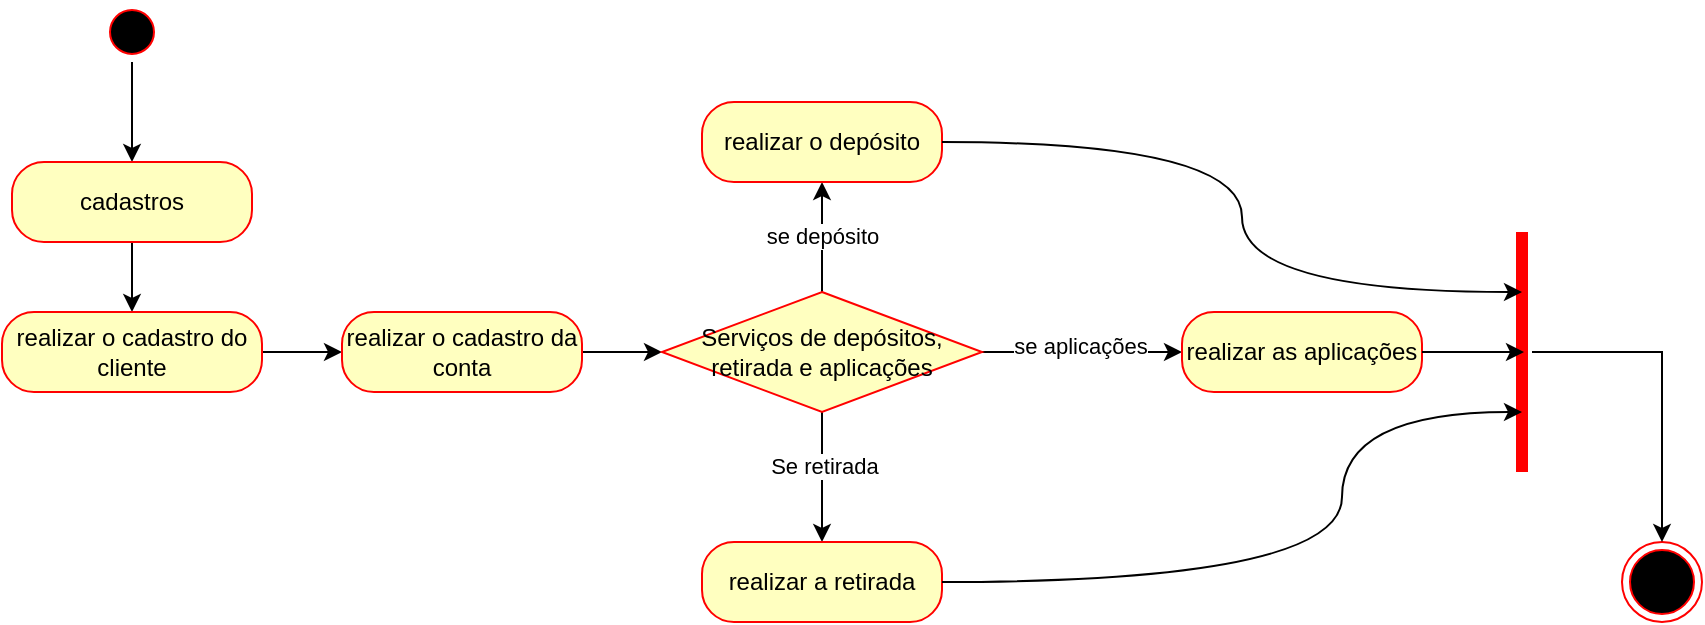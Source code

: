 <mxfile version="24.0.6" type="device">
  <diagram id="R-luJ_l59MD_f56hEKy-" name="Página-1">
    <mxGraphModel dx="1120" dy="1698" grid="1" gridSize="10" guides="1" tooltips="1" connect="1" arrows="1" fold="1" page="1" pageScale="1" pageWidth="827" pageHeight="1169" math="0" shadow="0">
      <root>
        <mxCell id="0" />
        <mxCell id="1" parent="0" />
        <mxCell id="H2Z8aQLLQZkZ1Y8VLX2Y-8" style="edgeStyle=orthogonalEdgeStyle;rounded=0;orthogonalLoop=1;jettySize=auto;html=1;entryX=0.5;entryY=0;entryDx=0;entryDy=0;" edge="1" parent="1" source="H2Z8aQLLQZkZ1Y8VLX2Y-1" target="H2Z8aQLLQZkZ1Y8VLX2Y-3">
          <mxGeometry relative="1" as="geometry" />
        </mxCell>
        <mxCell id="H2Z8aQLLQZkZ1Y8VLX2Y-1" value="" style="ellipse;html=1;shape=startState;fillColor=#000000;strokeColor=#ff0000;" vertex="1" parent="1">
          <mxGeometry x="70" y="-550" width="30" height="30" as="geometry" />
        </mxCell>
        <mxCell id="H2Z8aQLLQZkZ1Y8VLX2Y-42" style="edgeStyle=orthogonalEdgeStyle;rounded=0;orthogonalLoop=1;jettySize=auto;html=1;entryX=0.5;entryY=0;entryDx=0;entryDy=0;" edge="1" parent="1" source="H2Z8aQLLQZkZ1Y8VLX2Y-3" target="H2Z8aQLLQZkZ1Y8VLX2Y-14">
          <mxGeometry relative="1" as="geometry" />
        </mxCell>
        <mxCell id="H2Z8aQLLQZkZ1Y8VLX2Y-3" value="cadastros" style="rounded=1;whiteSpace=wrap;html=1;arcSize=40;fontColor=#000000;fillColor=#ffffc0;strokeColor=#ff0000;" vertex="1" parent="1">
          <mxGeometry x="25" y="-470" width="120" height="40" as="geometry" />
        </mxCell>
        <mxCell id="H2Z8aQLLQZkZ1Y8VLX2Y-44" style="edgeStyle=orthogonalEdgeStyle;rounded=0;orthogonalLoop=1;jettySize=auto;html=1;entryX=0;entryY=0.5;entryDx=0;entryDy=0;" edge="1" parent="1" source="H2Z8aQLLQZkZ1Y8VLX2Y-14" target="H2Z8aQLLQZkZ1Y8VLX2Y-16">
          <mxGeometry relative="1" as="geometry" />
        </mxCell>
        <mxCell id="H2Z8aQLLQZkZ1Y8VLX2Y-14" value="realizar o cadastro do cliente" style="rounded=1;whiteSpace=wrap;html=1;arcSize=40;fontColor=#000000;fillColor=#ffffc0;strokeColor=#ff0000;" vertex="1" parent="1">
          <mxGeometry x="20" y="-395" width="130" height="40" as="geometry" />
        </mxCell>
        <mxCell id="H2Z8aQLLQZkZ1Y8VLX2Y-35" style="edgeStyle=orthogonalEdgeStyle;rounded=0;orthogonalLoop=1;jettySize=auto;html=1;entryX=0;entryY=0.5;entryDx=0;entryDy=0;" edge="1" parent="1" source="H2Z8aQLLQZkZ1Y8VLX2Y-16" target="H2Z8aQLLQZkZ1Y8VLX2Y-26">
          <mxGeometry relative="1" as="geometry" />
        </mxCell>
        <mxCell id="H2Z8aQLLQZkZ1Y8VLX2Y-16" value="realizar o cadastro da conta" style="rounded=1;whiteSpace=wrap;html=1;arcSize=40;fontColor=#000000;fillColor=#ffffc0;strokeColor=#ff0000;" vertex="1" parent="1">
          <mxGeometry x="190" y="-395" width="120" height="40" as="geometry" />
        </mxCell>
        <mxCell id="H2Z8aQLLQZkZ1Y8VLX2Y-46" style="edgeStyle=orthogonalEdgeStyle;rounded=0;orthogonalLoop=1;jettySize=auto;html=1;entryX=0.5;entryY=0;entryDx=0;entryDy=0;" edge="1" parent="1" source="H2Z8aQLLQZkZ1Y8VLX2Y-26" target="H2Z8aQLLQZkZ1Y8VLX2Y-38">
          <mxGeometry relative="1" as="geometry" />
        </mxCell>
        <mxCell id="H2Z8aQLLQZkZ1Y8VLX2Y-63" value="Se retirada" style="edgeLabel;html=1;align=center;verticalAlign=middle;resizable=0;points=[];" vertex="1" connectable="0" parent="H2Z8aQLLQZkZ1Y8VLX2Y-46">
          <mxGeometry x="-0.169" y="1" relative="1" as="geometry">
            <mxPoint as="offset" />
          </mxGeometry>
        </mxCell>
        <mxCell id="H2Z8aQLLQZkZ1Y8VLX2Y-47" style="edgeStyle=orthogonalEdgeStyle;rounded=0;orthogonalLoop=1;jettySize=auto;html=1;entryX=0.5;entryY=1;entryDx=0;entryDy=0;" edge="1" parent="1" source="H2Z8aQLLQZkZ1Y8VLX2Y-26" target="H2Z8aQLLQZkZ1Y8VLX2Y-36">
          <mxGeometry relative="1" as="geometry" />
        </mxCell>
        <mxCell id="H2Z8aQLLQZkZ1Y8VLX2Y-64" value="se depósito" style="edgeLabel;html=1;align=center;verticalAlign=middle;resizable=0;points=[];" vertex="1" connectable="0" parent="H2Z8aQLLQZkZ1Y8VLX2Y-47">
          <mxGeometry x="0.018" relative="1" as="geometry">
            <mxPoint as="offset" />
          </mxGeometry>
        </mxCell>
        <mxCell id="H2Z8aQLLQZkZ1Y8VLX2Y-61" style="edgeStyle=orthogonalEdgeStyle;rounded=0;orthogonalLoop=1;jettySize=auto;html=1;exitX=1;exitY=0.5;exitDx=0;exitDy=0;entryX=0;entryY=0.5;entryDx=0;entryDy=0;" edge="1" parent="1" source="H2Z8aQLLQZkZ1Y8VLX2Y-26" target="H2Z8aQLLQZkZ1Y8VLX2Y-40">
          <mxGeometry relative="1" as="geometry" />
        </mxCell>
        <mxCell id="H2Z8aQLLQZkZ1Y8VLX2Y-62" value="se aplicações" style="edgeLabel;html=1;align=center;verticalAlign=middle;resizable=0;points=[];" vertex="1" connectable="0" parent="H2Z8aQLLQZkZ1Y8VLX2Y-61">
          <mxGeometry x="-0.02" y="3" relative="1" as="geometry">
            <mxPoint as="offset" />
          </mxGeometry>
        </mxCell>
        <mxCell id="H2Z8aQLLQZkZ1Y8VLX2Y-26" value="Serviços de depósitos, retirada e aplicações" style="rhombus;whiteSpace=wrap;html=1;fontColor=#000000;fillColor=#ffffc0;strokeColor=#ff0000;" vertex="1" parent="1">
          <mxGeometry x="350" y="-405" width="160" height="60" as="geometry" />
        </mxCell>
        <mxCell id="H2Z8aQLLQZkZ1Y8VLX2Y-34" value="" style="ellipse;html=1;shape=endState;fillColor=#000000;strokeColor=#ff0000;" vertex="1" parent="1">
          <mxGeometry x="830" y="-280" width="40" height="40" as="geometry" />
        </mxCell>
        <mxCell id="H2Z8aQLLQZkZ1Y8VLX2Y-36" value="realizar o depósito" style="rounded=1;whiteSpace=wrap;html=1;arcSize=40;fontColor=#000000;fillColor=#ffffc0;strokeColor=#ff0000;" vertex="1" parent="1">
          <mxGeometry x="370" y="-500" width="120" height="40" as="geometry" />
        </mxCell>
        <mxCell id="H2Z8aQLLQZkZ1Y8VLX2Y-38" value="realizar a retirada" style="rounded=1;whiteSpace=wrap;html=1;arcSize=40;fontColor=#000000;fillColor=#ffffc0;strokeColor=#ff0000;" vertex="1" parent="1">
          <mxGeometry x="370" y="-280" width="120" height="40" as="geometry" />
        </mxCell>
        <mxCell id="H2Z8aQLLQZkZ1Y8VLX2Y-40" value="realizar as aplicações" style="rounded=1;whiteSpace=wrap;html=1;arcSize=40;fontColor=#000000;fillColor=#ffffc0;strokeColor=#ff0000;" vertex="1" parent="1">
          <mxGeometry x="610" y="-395" width="120" height="40" as="geometry" />
        </mxCell>
        <mxCell id="H2Z8aQLLQZkZ1Y8VLX2Y-55" style="edgeStyle=orthogonalEdgeStyle;rounded=0;orthogonalLoop=1;jettySize=auto;html=1;entryX=0.5;entryY=0;entryDx=0;entryDy=0;" edge="1" parent="1" source="H2Z8aQLLQZkZ1Y8VLX2Y-49" target="H2Z8aQLLQZkZ1Y8VLX2Y-34">
          <mxGeometry relative="1" as="geometry" />
        </mxCell>
        <mxCell id="H2Z8aQLLQZkZ1Y8VLX2Y-49" value="" style="shape=line;html=1;strokeWidth=6;strokeColor=#ff0000;rotation=-90;" vertex="1" parent="1">
          <mxGeometry x="720" y="-380" width="120" height="10" as="geometry" />
        </mxCell>
        <mxCell id="H2Z8aQLLQZkZ1Y8VLX2Y-51" style="edgeStyle=orthogonalEdgeStyle;rounded=0;orthogonalLoop=1;jettySize=auto;html=1;entryX=0.25;entryY=0.5;entryDx=0;entryDy=0;entryPerimeter=0;curved=1;" edge="1" parent="1" source="H2Z8aQLLQZkZ1Y8VLX2Y-38" target="H2Z8aQLLQZkZ1Y8VLX2Y-49">
          <mxGeometry relative="1" as="geometry">
            <Array as="points">
              <mxPoint x="690" y="-260" />
              <mxPoint x="690" y="-345" />
            </Array>
          </mxGeometry>
        </mxCell>
        <mxCell id="H2Z8aQLLQZkZ1Y8VLX2Y-53" style="edgeStyle=orthogonalEdgeStyle;rounded=0;orthogonalLoop=1;jettySize=auto;html=1;entryX=0.5;entryY=0.6;entryDx=0;entryDy=0;entryPerimeter=0;" edge="1" parent="1" source="H2Z8aQLLQZkZ1Y8VLX2Y-40" target="H2Z8aQLLQZkZ1Y8VLX2Y-49">
          <mxGeometry relative="1" as="geometry" />
        </mxCell>
        <mxCell id="H2Z8aQLLQZkZ1Y8VLX2Y-54" style="edgeStyle=orthogonalEdgeStyle;rounded=0;orthogonalLoop=1;jettySize=auto;html=1;entryX=0.75;entryY=0.5;entryDx=0;entryDy=0;entryPerimeter=0;curved=1;" edge="1" parent="1" source="H2Z8aQLLQZkZ1Y8VLX2Y-36" target="H2Z8aQLLQZkZ1Y8VLX2Y-49">
          <mxGeometry relative="1" as="geometry">
            <Array as="points">
              <mxPoint x="640" y="-480" />
              <mxPoint x="640" y="-405" />
            </Array>
          </mxGeometry>
        </mxCell>
      </root>
    </mxGraphModel>
  </diagram>
</mxfile>
